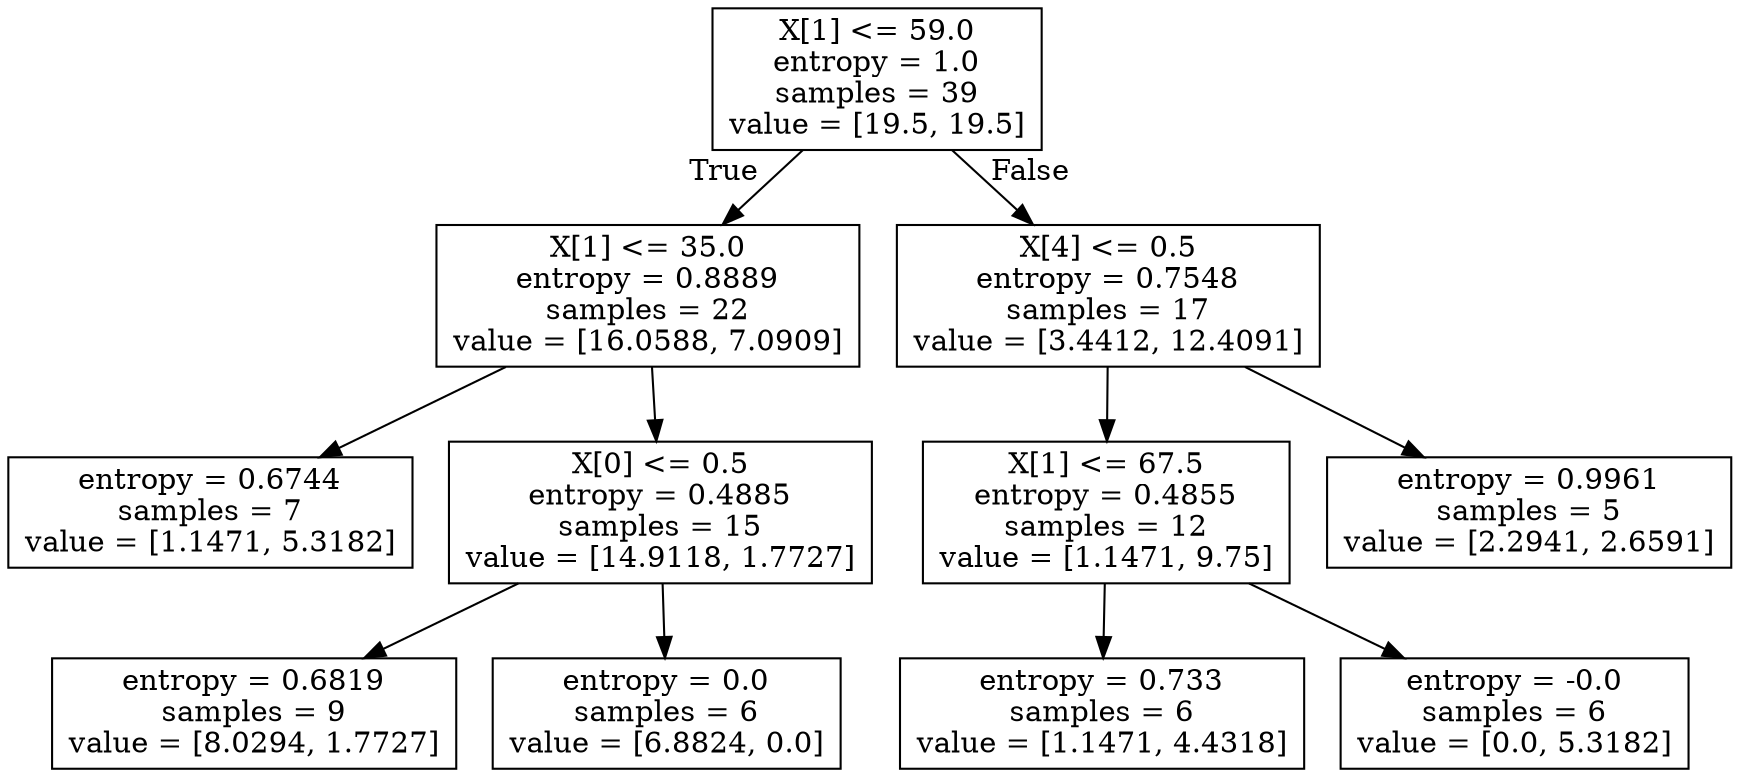digraph Tree {
node [shape=box] ;
0 [label="X[1] <= 59.0\nentropy = 1.0\nsamples = 39\nvalue = [19.5, 19.5]"] ;
1 [label="X[1] <= 35.0\nentropy = 0.8889\nsamples = 22\nvalue = [16.0588, 7.0909]"] ;
0 -> 1 [labeldistance=2.5, labelangle=45, headlabel="True"] ;
2 [label="entropy = 0.6744\nsamples = 7\nvalue = [1.1471, 5.3182]"] ;
1 -> 2 ;
3 [label="X[0] <= 0.5\nentropy = 0.4885\nsamples = 15\nvalue = [14.9118, 1.7727]"] ;
1 -> 3 ;
4 [label="entropy = 0.6819\nsamples = 9\nvalue = [8.0294, 1.7727]"] ;
3 -> 4 ;
5 [label="entropy = 0.0\nsamples = 6\nvalue = [6.8824, 0.0]"] ;
3 -> 5 ;
6 [label="X[4] <= 0.5\nentropy = 0.7548\nsamples = 17\nvalue = [3.4412, 12.4091]"] ;
0 -> 6 [labeldistance=2.5, labelangle=-45, headlabel="False"] ;
7 [label="X[1] <= 67.5\nentropy = 0.4855\nsamples = 12\nvalue = [1.1471, 9.75]"] ;
6 -> 7 ;
8 [label="entropy = 0.733\nsamples = 6\nvalue = [1.1471, 4.4318]"] ;
7 -> 8 ;
9 [label="entropy = -0.0\nsamples = 6\nvalue = [0.0, 5.3182]"] ;
7 -> 9 ;
10 [label="entropy = 0.9961\nsamples = 5\nvalue = [2.2941, 2.6591]"] ;
6 -> 10 ;
}